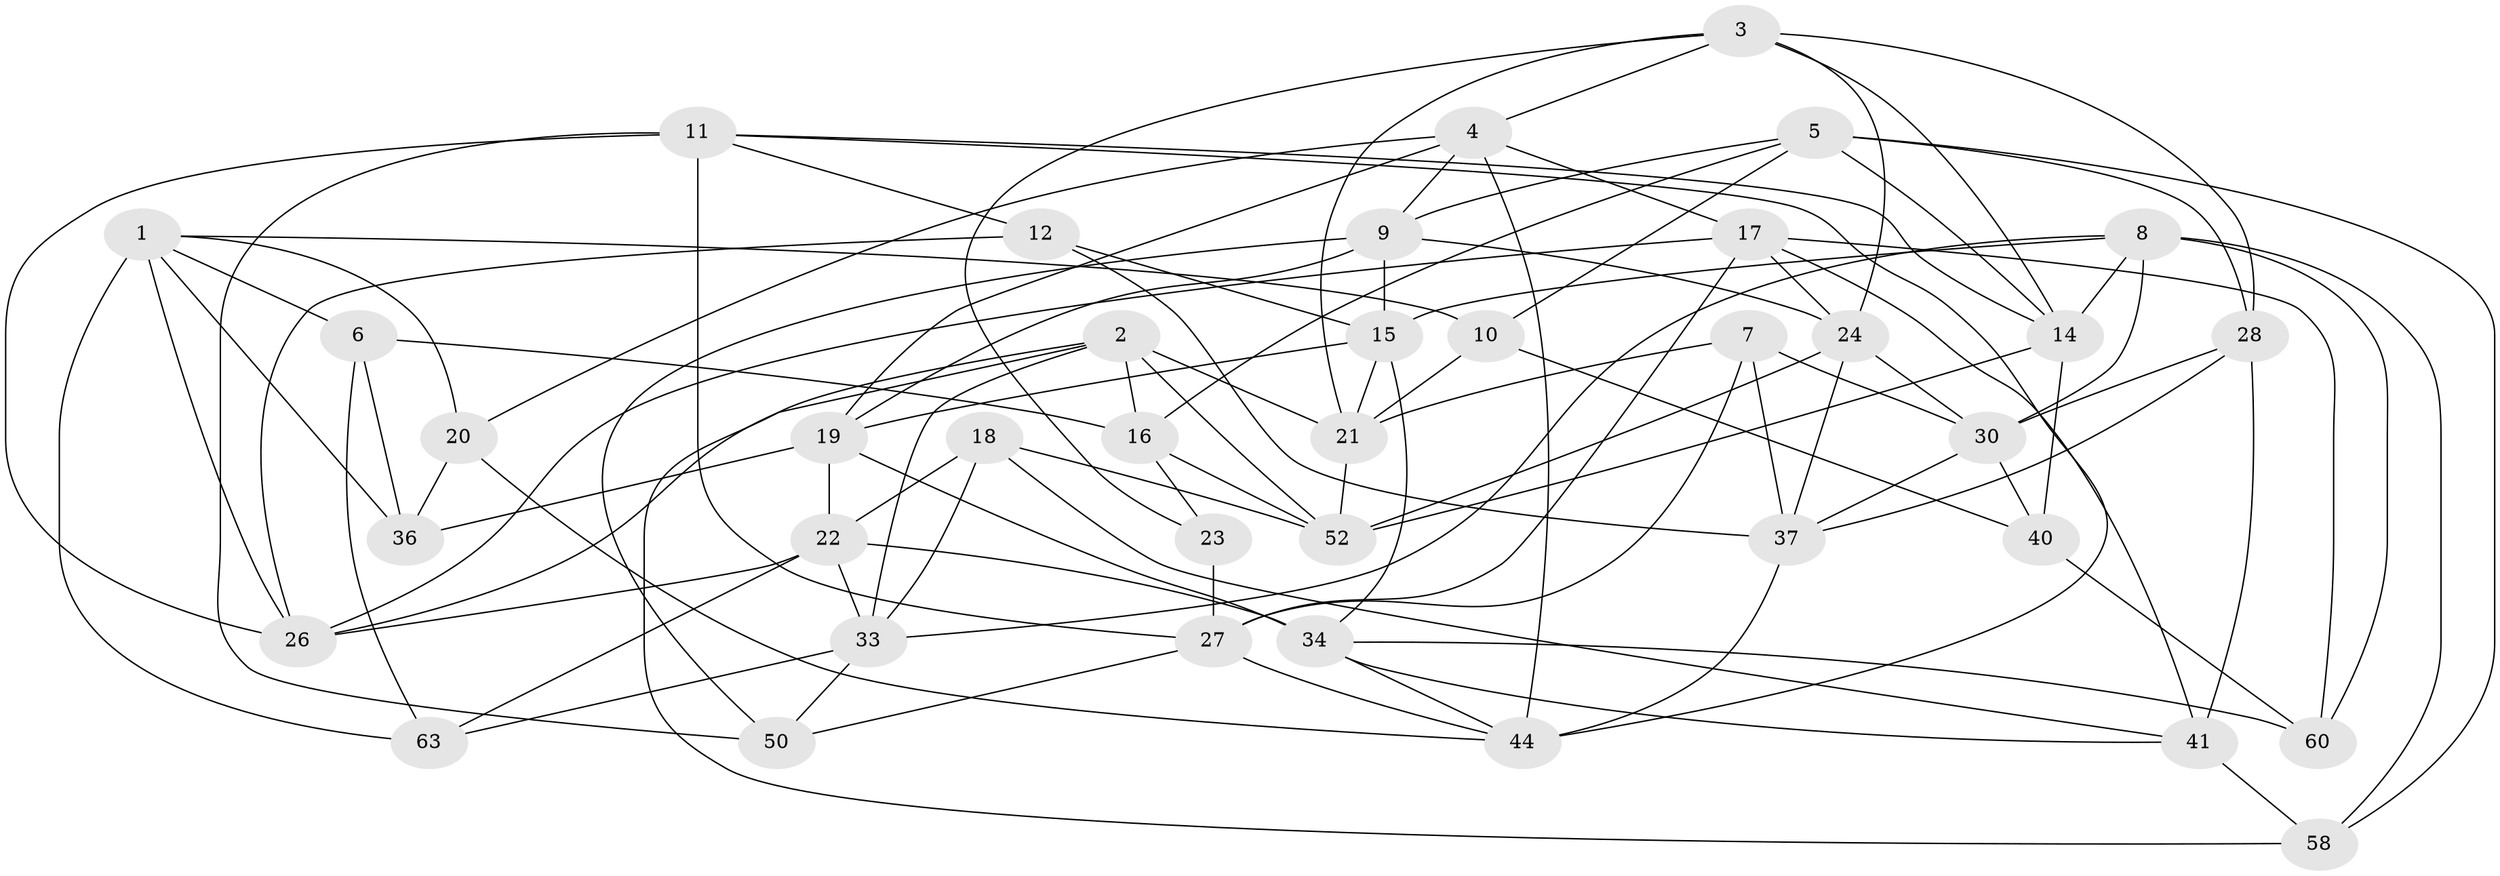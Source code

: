 // Generated by graph-tools (version 1.1) at 2025/52/02/27/25 19:52:34]
// undirected, 39 vertices, 102 edges
graph export_dot {
graph [start="1"]
  node [color=gray90,style=filled];
  1 [super="+29"];
  2 [super="+38"];
  3 [super="+48"];
  4 [super="+35"];
  5 [super="+51"];
  6;
  7;
  8 [super="+25"];
  9 [super="+57"];
  10;
  11 [super="+13"];
  12;
  14 [super="+49"];
  15 [super="+43"];
  16 [super="+46"];
  17 [super="+32"];
  18;
  19 [super="+45"];
  20;
  21 [super="+59"];
  22 [super="+39"];
  23;
  24 [super="+62"];
  26 [super="+31"];
  27 [super="+47"];
  28 [super="+55"];
  30 [super="+64"];
  33 [super="+56"];
  34 [super="+42"];
  36;
  37 [super="+53"];
  40;
  41 [super="+54"];
  44 [super="+65"];
  50;
  52 [super="+61"];
  58;
  60;
  63;
  1 -- 6;
  1 -- 20;
  1 -- 26;
  1 -- 10;
  1 -- 36;
  1 -- 63;
  2 -- 21;
  2 -- 52;
  2 -- 16;
  2 -- 33;
  2 -- 58;
  2 -- 26;
  3 -- 21;
  3 -- 24;
  3 -- 28;
  3 -- 23;
  3 -- 4;
  3 -- 14;
  4 -- 17;
  4 -- 20;
  4 -- 9;
  4 -- 19;
  4 -- 44;
  5 -- 58;
  5 -- 10;
  5 -- 14;
  5 -- 16;
  5 -- 28;
  5 -- 9;
  6 -- 36;
  6 -- 63;
  6 -- 16;
  7 -- 37;
  7 -- 27;
  7 -- 21;
  7 -- 30;
  8 -- 60;
  8 -- 58;
  8 -- 33;
  8 -- 14;
  8 -- 15;
  8 -- 30;
  9 -- 50;
  9 -- 15;
  9 -- 24;
  9 -- 19;
  10 -- 21;
  10 -- 40;
  11 -- 26;
  11 -- 12;
  11 -- 27;
  11 -- 50;
  11 -- 14;
  11 -- 44;
  12 -- 37;
  12 -- 26;
  12 -- 15;
  14 -- 40;
  14 -- 52;
  15 -- 34;
  15 -- 21;
  15 -- 19;
  16 -- 52;
  16 -- 23 [weight=2];
  17 -- 24;
  17 -- 41;
  17 -- 26;
  17 -- 60;
  17 -- 27;
  18 -- 33;
  18 -- 22;
  18 -- 52;
  18 -- 41;
  19 -- 34;
  19 -- 36;
  19 -- 22;
  20 -- 36;
  20 -- 44;
  21 -- 52;
  22 -- 34;
  22 -- 26;
  22 -- 33;
  22 -- 63;
  23 -- 27;
  24 -- 30;
  24 -- 52;
  24 -- 37;
  27 -- 50;
  27 -- 44;
  28 -- 41 [weight=2];
  28 -- 37;
  28 -- 30;
  30 -- 40;
  30 -- 37;
  33 -- 50;
  33 -- 63;
  34 -- 60;
  34 -- 44;
  34 -- 41;
  37 -- 44;
  40 -- 60;
  41 -- 58;
}

